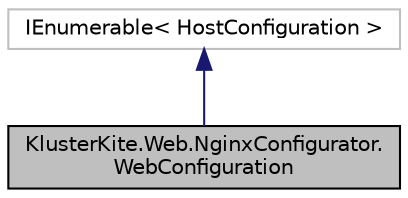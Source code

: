 digraph "KlusterKite.Web.NginxConfigurator.WebConfiguration"
{
  edge [fontname="Helvetica",fontsize="10",labelfontname="Helvetica",labelfontsize="10"];
  node [fontname="Helvetica",fontsize="10",shape=record];
  Node0 [label="KlusterKite.Web.NginxConfigurator.\lWebConfiguration",height=0.2,width=0.4,color="black", fillcolor="grey75", style="filled", fontcolor="black"];
  Node1 -> Node0 [dir="back",color="midnightblue",fontsize="10",style="solid",fontname="Helvetica"];
  Node1 [label="IEnumerable\< HostConfiguration \>",height=0.2,width=0.4,color="grey75", fillcolor="white", style="filled"];
}
